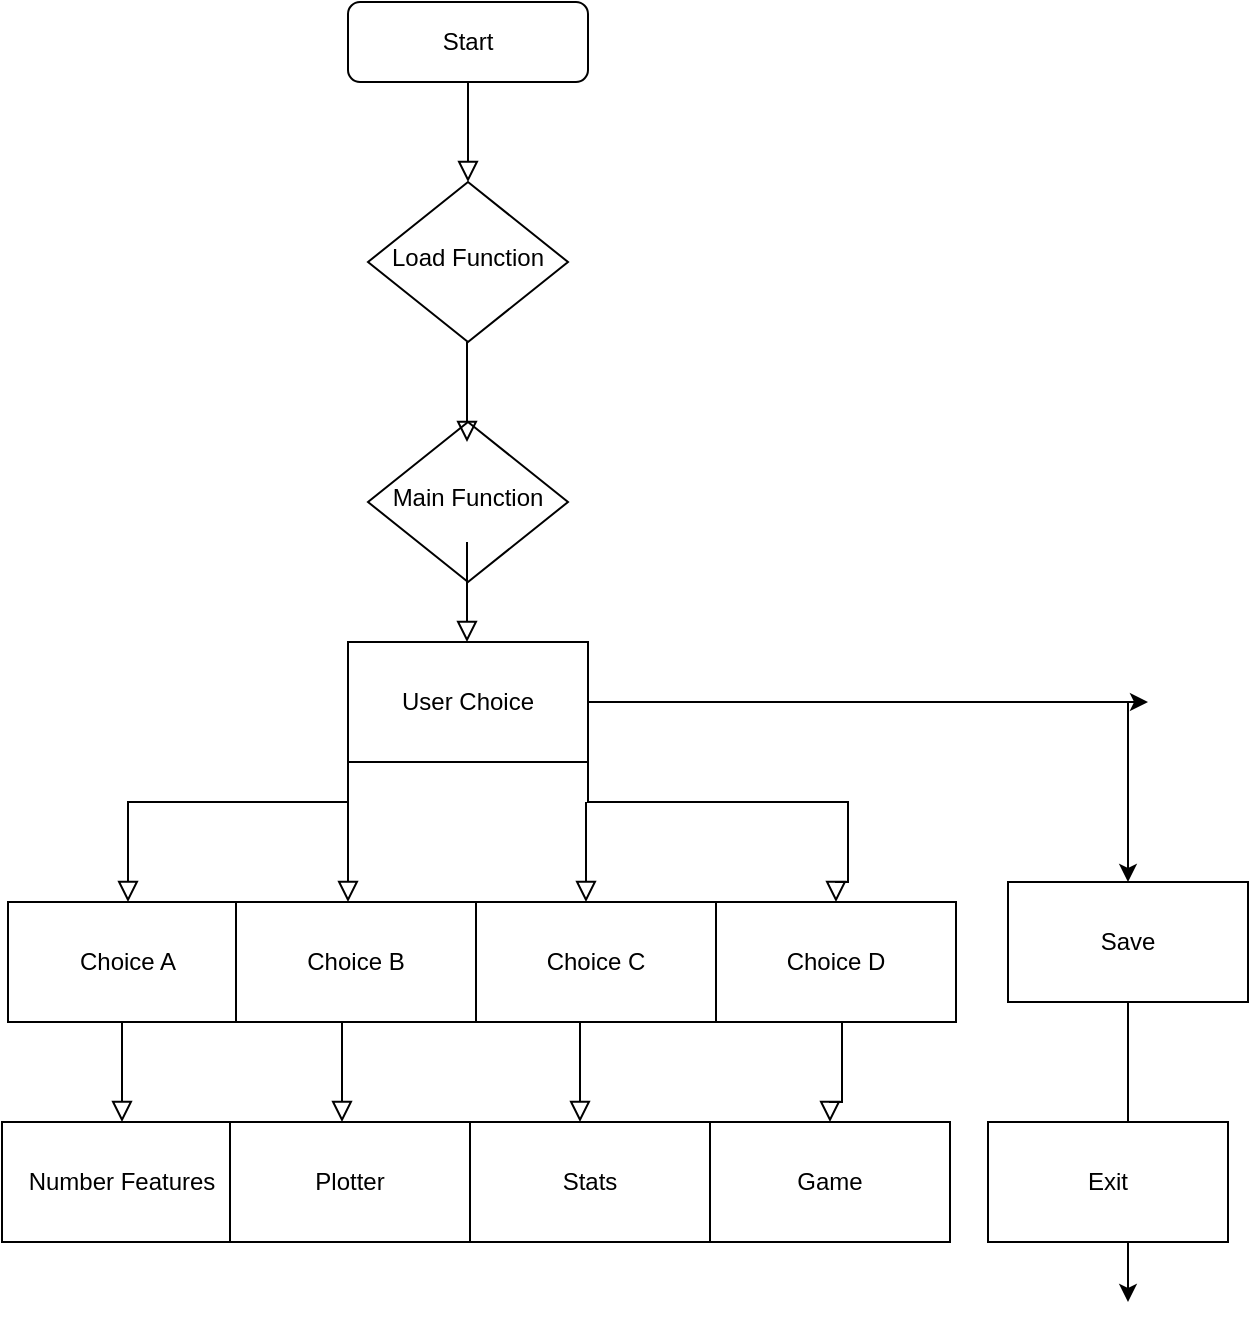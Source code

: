 <mxfile version="24.3.1" type="github">
  <diagram id="C5RBs43oDa-KdzZeNtuy" name="Page-1">
    <mxGraphModel dx="1393" dy="766" grid="1" gridSize="10" guides="1" tooltips="1" connect="1" arrows="1" fold="1" page="1" pageScale="1" pageWidth="827" pageHeight="1169" math="0" shadow="0">
      <root>
        <mxCell id="WIyWlLk6GJQsqaUBKTNV-0" />
        <mxCell id="WIyWlLk6GJQsqaUBKTNV-1" parent="WIyWlLk6GJQsqaUBKTNV-0" />
        <mxCell id="WIyWlLk6GJQsqaUBKTNV-2" value="" style="rounded=0;html=1;jettySize=auto;orthogonalLoop=1;fontSize=11;endArrow=block;endFill=0;endSize=8;strokeWidth=1;shadow=0;labelBackgroundColor=none;edgeStyle=orthogonalEdgeStyle;" parent="WIyWlLk6GJQsqaUBKTNV-1" source="WIyWlLk6GJQsqaUBKTNV-3" target="WIyWlLk6GJQsqaUBKTNV-6" edge="1">
          <mxGeometry relative="1" as="geometry" />
        </mxCell>
        <mxCell id="WIyWlLk6GJQsqaUBKTNV-3" value="Start" style="rounded=1;whiteSpace=wrap;html=1;fontSize=12;glass=0;strokeWidth=1;shadow=0;" parent="WIyWlLk6GJQsqaUBKTNV-1" vertex="1">
          <mxGeometry x="350" y="40" width="120" height="40" as="geometry" />
        </mxCell>
        <mxCell id="WIyWlLk6GJQsqaUBKTNV-6" value="Load Function" style="rhombus;whiteSpace=wrap;html=1;shadow=0;fontFamily=Helvetica;fontSize=12;align=center;strokeWidth=1;spacing=6;spacingTop=-4;" parent="WIyWlLk6GJQsqaUBKTNV-1" vertex="1">
          <mxGeometry x="360" y="130" width="100" height="80" as="geometry" />
        </mxCell>
        <mxCell id="WIyWlLk6GJQsqaUBKTNV-10" value="Main Function" style="rhombus;whiteSpace=wrap;html=1;shadow=0;fontFamily=Helvetica;fontSize=12;align=center;strokeWidth=1;spacing=6;spacingTop=-4;" parent="WIyWlLk6GJQsqaUBKTNV-1" vertex="1">
          <mxGeometry x="360" y="250" width="100" height="80" as="geometry" />
        </mxCell>
        <mxCell id="_CzIpMTV3xEIzIeEz30A-0" value="" style="rounded=0;html=1;jettySize=auto;orthogonalLoop=1;fontSize=11;endArrow=block;endFill=0;endSize=8;strokeWidth=1;shadow=0;labelBackgroundColor=none;edgeStyle=orthogonalEdgeStyle;" edge="1" parent="WIyWlLk6GJQsqaUBKTNV-1">
          <mxGeometry relative="1" as="geometry">
            <mxPoint x="409.5" y="210" as="sourcePoint" />
            <mxPoint x="409.5" y="260" as="targetPoint" />
            <Array as="points">
              <mxPoint x="409.5" y="220" />
              <mxPoint x="409.5" y="220" />
            </Array>
          </mxGeometry>
        </mxCell>
        <mxCell id="_CzIpMTV3xEIzIeEz30A-6" value="" style="rounded=0;html=1;jettySize=auto;orthogonalLoop=1;fontSize=11;endArrow=block;endFill=0;endSize=8;strokeWidth=1;shadow=0;labelBackgroundColor=none;edgeStyle=orthogonalEdgeStyle;" edge="1" parent="WIyWlLk6GJQsqaUBKTNV-1">
          <mxGeometry relative="1" as="geometry">
            <mxPoint x="409.5" y="310" as="sourcePoint" />
            <mxPoint x="409.5" y="360" as="targetPoint" />
            <Array as="points">
              <mxPoint x="409.5" y="320" />
              <mxPoint x="409.5" y="320" />
            </Array>
          </mxGeometry>
        </mxCell>
        <mxCell id="_CzIpMTV3xEIzIeEz30A-7" value="User Choice" style="rounded=0;whiteSpace=wrap;html=1;" vertex="1" parent="WIyWlLk6GJQsqaUBKTNV-1">
          <mxGeometry x="350" y="360" width="120" height="60" as="geometry" />
        </mxCell>
        <mxCell id="_CzIpMTV3xEIzIeEz30A-8" value="" style="rounded=0;html=1;jettySize=auto;orthogonalLoop=1;fontSize=11;endArrow=block;endFill=0;endSize=8;strokeWidth=1;shadow=0;labelBackgroundColor=none;edgeStyle=orthogonalEdgeStyle;exitX=0;exitY=1;exitDx=0;exitDy=0;" edge="1" parent="WIyWlLk6GJQsqaUBKTNV-1" source="_CzIpMTV3xEIzIeEz30A-7">
          <mxGeometry relative="1" as="geometry">
            <mxPoint x="240" y="440" as="sourcePoint" />
            <mxPoint x="240" y="490" as="targetPoint" />
            <Array as="points">
              <mxPoint x="240" y="440" />
            </Array>
          </mxGeometry>
        </mxCell>
        <mxCell id="_CzIpMTV3xEIzIeEz30A-9" value="" style="rounded=0;html=1;jettySize=auto;orthogonalLoop=1;fontSize=11;endArrow=block;endFill=0;endSize=8;strokeWidth=1;shadow=0;labelBackgroundColor=none;edgeStyle=orthogonalEdgeStyle;" edge="1" parent="WIyWlLk6GJQsqaUBKTNV-1">
          <mxGeometry relative="1" as="geometry">
            <mxPoint x="350" y="440" as="sourcePoint" />
            <mxPoint x="350" y="490" as="targetPoint" />
            <Array as="points">
              <mxPoint x="350" y="450" />
              <mxPoint x="350" y="450" />
            </Array>
          </mxGeometry>
        </mxCell>
        <mxCell id="_CzIpMTV3xEIzIeEz30A-10" value="" style="rounded=0;html=1;jettySize=auto;orthogonalLoop=1;fontSize=11;endArrow=block;endFill=0;endSize=8;strokeWidth=1;shadow=0;labelBackgroundColor=none;edgeStyle=orthogonalEdgeStyle;" edge="1" parent="WIyWlLk6GJQsqaUBKTNV-1">
          <mxGeometry relative="1" as="geometry">
            <mxPoint x="469" y="440" as="sourcePoint" />
            <mxPoint x="469" y="490" as="targetPoint" />
            <Array as="points">
              <mxPoint x="469" y="450" />
              <mxPoint x="469" y="450" />
            </Array>
          </mxGeometry>
        </mxCell>
        <mxCell id="_CzIpMTV3xEIzIeEz30A-11" value="" style="rounded=0;html=1;jettySize=auto;orthogonalLoop=1;fontSize=11;endArrow=block;endFill=0;endSize=8;strokeWidth=1;shadow=0;labelBackgroundColor=none;edgeStyle=orthogonalEdgeStyle;exitX=1;exitY=1;exitDx=0;exitDy=0;entryX=0.5;entryY=0;entryDx=0;entryDy=0;" edge="1" parent="WIyWlLk6GJQsqaUBKTNV-1" source="_CzIpMTV3xEIzIeEz30A-7" target="_CzIpMTV3xEIzIeEz30A-15">
          <mxGeometry relative="1" as="geometry">
            <mxPoint x="580" y="440" as="sourcePoint" />
            <mxPoint x="580" y="490" as="targetPoint" />
            <Array as="points">
              <mxPoint x="600" y="440" />
              <mxPoint x="600" y="480" />
              <mxPoint x="594" y="480" />
            </Array>
          </mxGeometry>
        </mxCell>
        <mxCell id="_CzIpMTV3xEIzIeEz30A-12" value="Choice A" style="rounded=0;whiteSpace=wrap;html=1;" vertex="1" parent="WIyWlLk6GJQsqaUBKTNV-1">
          <mxGeometry x="180" y="490" width="120" height="60" as="geometry" />
        </mxCell>
        <mxCell id="_CzIpMTV3xEIzIeEz30A-13" value="Choice B" style="rounded=0;whiteSpace=wrap;html=1;" vertex="1" parent="WIyWlLk6GJQsqaUBKTNV-1">
          <mxGeometry x="294" y="490" width="120" height="60" as="geometry" />
        </mxCell>
        <mxCell id="_CzIpMTV3xEIzIeEz30A-14" value="Choice C" style="rounded=0;whiteSpace=wrap;html=1;" vertex="1" parent="WIyWlLk6GJQsqaUBKTNV-1">
          <mxGeometry x="414" y="490" width="120" height="60" as="geometry" />
        </mxCell>
        <mxCell id="_CzIpMTV3xEIzIeEz30A-15" value="Choice D" style="rounded=0;whiteSpace=wrap;html=1;" vertex="1" parent="WIyWlLk6GJQsqaUBKTNV-1">
          <mxGeometry x="534" y="490" width="120" height="60" as="geometry" />
        </mxCell>
        <mxCell id="_CzIpMTV3xEIzIeEz30A-16" value="" style="rounded=0;html=1;jettySize=auto;orthogonalLoop=1;fontSize=11;endArrow=block;endFill=0;endSize=8;strokeWidth=1;shadow=0;labelBackgroundColor=none;edgeStyle=orthogonalEdgeStyle;exitX=0;exitY=1;exitDx=0;exitDy=0;" edge="1" parent="WIyWlLk6GJQsqaUBKTNV-1">
          <mxGeometry relative="1" as="geometry">
            <mxPoint x="347" y="550" as="sourcePoint" />
            <mxPoint x="237" y="600" as="targetPoint" />
            <Array as="points">
              <mxPoint x="237" y="550" />
            </Array>
          </mxGeometry>
        </mxCell>
        <mxCell id="_CzIpMTV3xEIzIeEz30A-17" value="" style="rounded=0;html=1;jettySize=auto;orthogonalLoop=1;fontSize=11;endArrow=block;endFill=0;endSize=8;strokeWidth=1;shadow=0;labelBackgroundColor=none;edgeStyle=orthogonalEdgeStyle;" edge="1" parent="WIyWlLk6GJQsqaUBKTNV-1">
          <mxGeometry relative="1" as="geometry">
            <mxPoint x="347" y="550" as="sourcePoint" />
            <mxPoint x="347" y="600" as="targetPoint" />
            <Array as="points">
              <mxPoint x="347" y="560" />
              <mxPoint x="347" y="560" />
            </Array>
          </mxGeometry>
        </mxCell>
        <mxCell id="_CzIpMTV3xEIzIeEz30A-18" value="" style="rounded=0;html=1;jettySize=auto;orthogonalLoop=1;fontSize=11;endArrow=block;endFill=0;endSize=8;strokeWidth=1;shadow=0;labelBackgroundColor=none;edgeStyle=orthogonalEdgeStyle;" edge="1" parent="WIyWlLk6GJQsqaUBKTNV-1">
          <mxGeometry relative="1" as="geometry">
            <mxPoint x="466" y="550" as="sourcePoint" />
            <mxPoint x="466" y="600" as="targetPoint" />
            <Array as="points">
              <mxPoint x="466" y="560" />
              <mxPoint x="466" y="560" />
            </Array>
          </mxGeometry>
        </mxCell>
        <mxCell id="_CzIpMTV3xEIzIeEz30A-19" value="" style="rounded=0;html=1;jettySize=auto;orthogonalLoop=1;fontSize=11;endArrow=block;endFill=0;endSize=8;strokeWidth=1;shadow=0;labelBackgroundColor=none;edgeStyle=orthogonalEdgeStyle;exitX=1;exitY=1;exitDx=0;exitDy=0;entryX=0.5;entryY=0;entryDx=0;entryDy=0;" edge="1" parent="WIyWlLk6GJQsqaUBKTNV-1" target="_CzIpMTV3xEIzIeEz30A-23">
          <mxGeometry relative="1" as="geometry">
            <mxPoint x="467" y="550" as="sourcePoint" />
            <mxPoint x="577" y="600" as="targetPoint" />
            <Array as="points">
              <mxPoint x="597" y="550" />
              <mxPoint x="597" y="590" />
              <mxPoint x="591" y="590" />
            </Array>
          </mxGeometry>
        </mxCell>
        <mxCell id="_CzIpMTV3xEIzIeEz30A-20" value="Number Features" style="rounded=0;whiteSpace=wrap;html=1;" vertex="1" parent="WIyWlLk6GJQsqaUBKTNV-1">
          <mxGeometry x="177" y="600" width="120" height="60" as="geometry" />
        </mxCell>
        <mxCell id="_CzIpMTV3xEIzIeEz30A-21" value="Plotter" style="rounded=0;whiteSpace=wrap;html=1;" vertex="1" parent="WIyWlLk6GJQsqaUBKTNV-1">
          <mxGeometry x="291" y="600" width="120" height="60" as="geometry" />
        </mxCell>
        <mxCell id="_CzIpMTV3xEIzIeEz30A-22" value="Stats" style="rounded=0;whiteSpace=wrap;html=1;" vertex="1" parent="WIyWlLk6GJQsqaUBKTNV-1">
          <mxGeometry x="411" y="600" width="120" height="60" as="geometry" />
        </mxCell>
        <mxCell id="_CzIpMTV3xEIzIeEz30A-23" value="Game" style="rounded=0;whiteSpace=wrap;html=1;" vertex="1" parent="WIyWlLk6GJQsqaUBKTNV-1">
          <mxGeometry x="531" y="600" width="120" height="60" as="geometry" />
        </mxCell>
        <mxCell id="_CzIpMTV3xEIzIeEz30A-25" value="" style="endArrow=classic;html=1;rounded=0;" edge="1" parent="WIyWlLk6GJQsqaUBKTNV-1">
          <mxGeometry width="50" height="50" relative="1" as="geometry">
            <mxPoint x="470" y="390" as="sourcePoint" />
            <mxPoint x="750" y="390" as="targetPoint" />
          </mxGeometry>
        </mxCell>
        <mxCell id="_CzIpMTV3xEIzIeEz30A-26" value="" style="endArrow=classic;html=1;rounded=0;" edge="1" parent="WIyWlLk6GJQsqaUBKTNV-1" source="_CzIpMTV3xEIzIeEz30A-27">
          <mxGeometry width="50" height="50" relative="1" as="geometry">
            <mxPoint x="740" y="390" as="sourcePoint" />
            <mxPoint x="740" y="690" as="targetPoint" />
          </mxGeometry>
        </mxCell>
        <mxCell id="_CzIpMTV3xEIzIeEz30A-28" value="" style="endArrow=classic;html=1;rounded=0;" edge="1" parent="WIyWlLk6GJQsqaUBKTNV-1" target="_CzIpMTV3xEIzIeEz30A-27">
          <mxGeometry width="50" height="50" relative="1" as="geometry">
            <mxPoint x="740" y="390" as="sourcePoint" />
            <mxPoint x="740" y="690" as="targetPoint" />
          </mxGeometry>
        </mxCell>
        <mxCell id="_CzIpMTV3xEIzIeEz30A-27" value="Save" style="rounded=0;whiteSpace=wrap;html=1;" vertex="1" parent="WIyWlLk6GJQsqaUBKTNV-1">
          <mxGeometry x="680" y="480" width="120" height="60" as="geometry" />
        </mxCell>
        <mxCell id="_CzIpMTV3xEIzIeEz30A-29" value="Exit" style="rounded=0;whiteSpace=wrap;html=1;" vertex="1" parent="WIyWlLk6GJQsqaUBKTNV-1">
          <mxGeometry x="670" y="600" width="120" height="60" as="geometry" />
        </mxCell>
      </root>
    </mxGraphModel>
  </diagram>
</mxfile>
